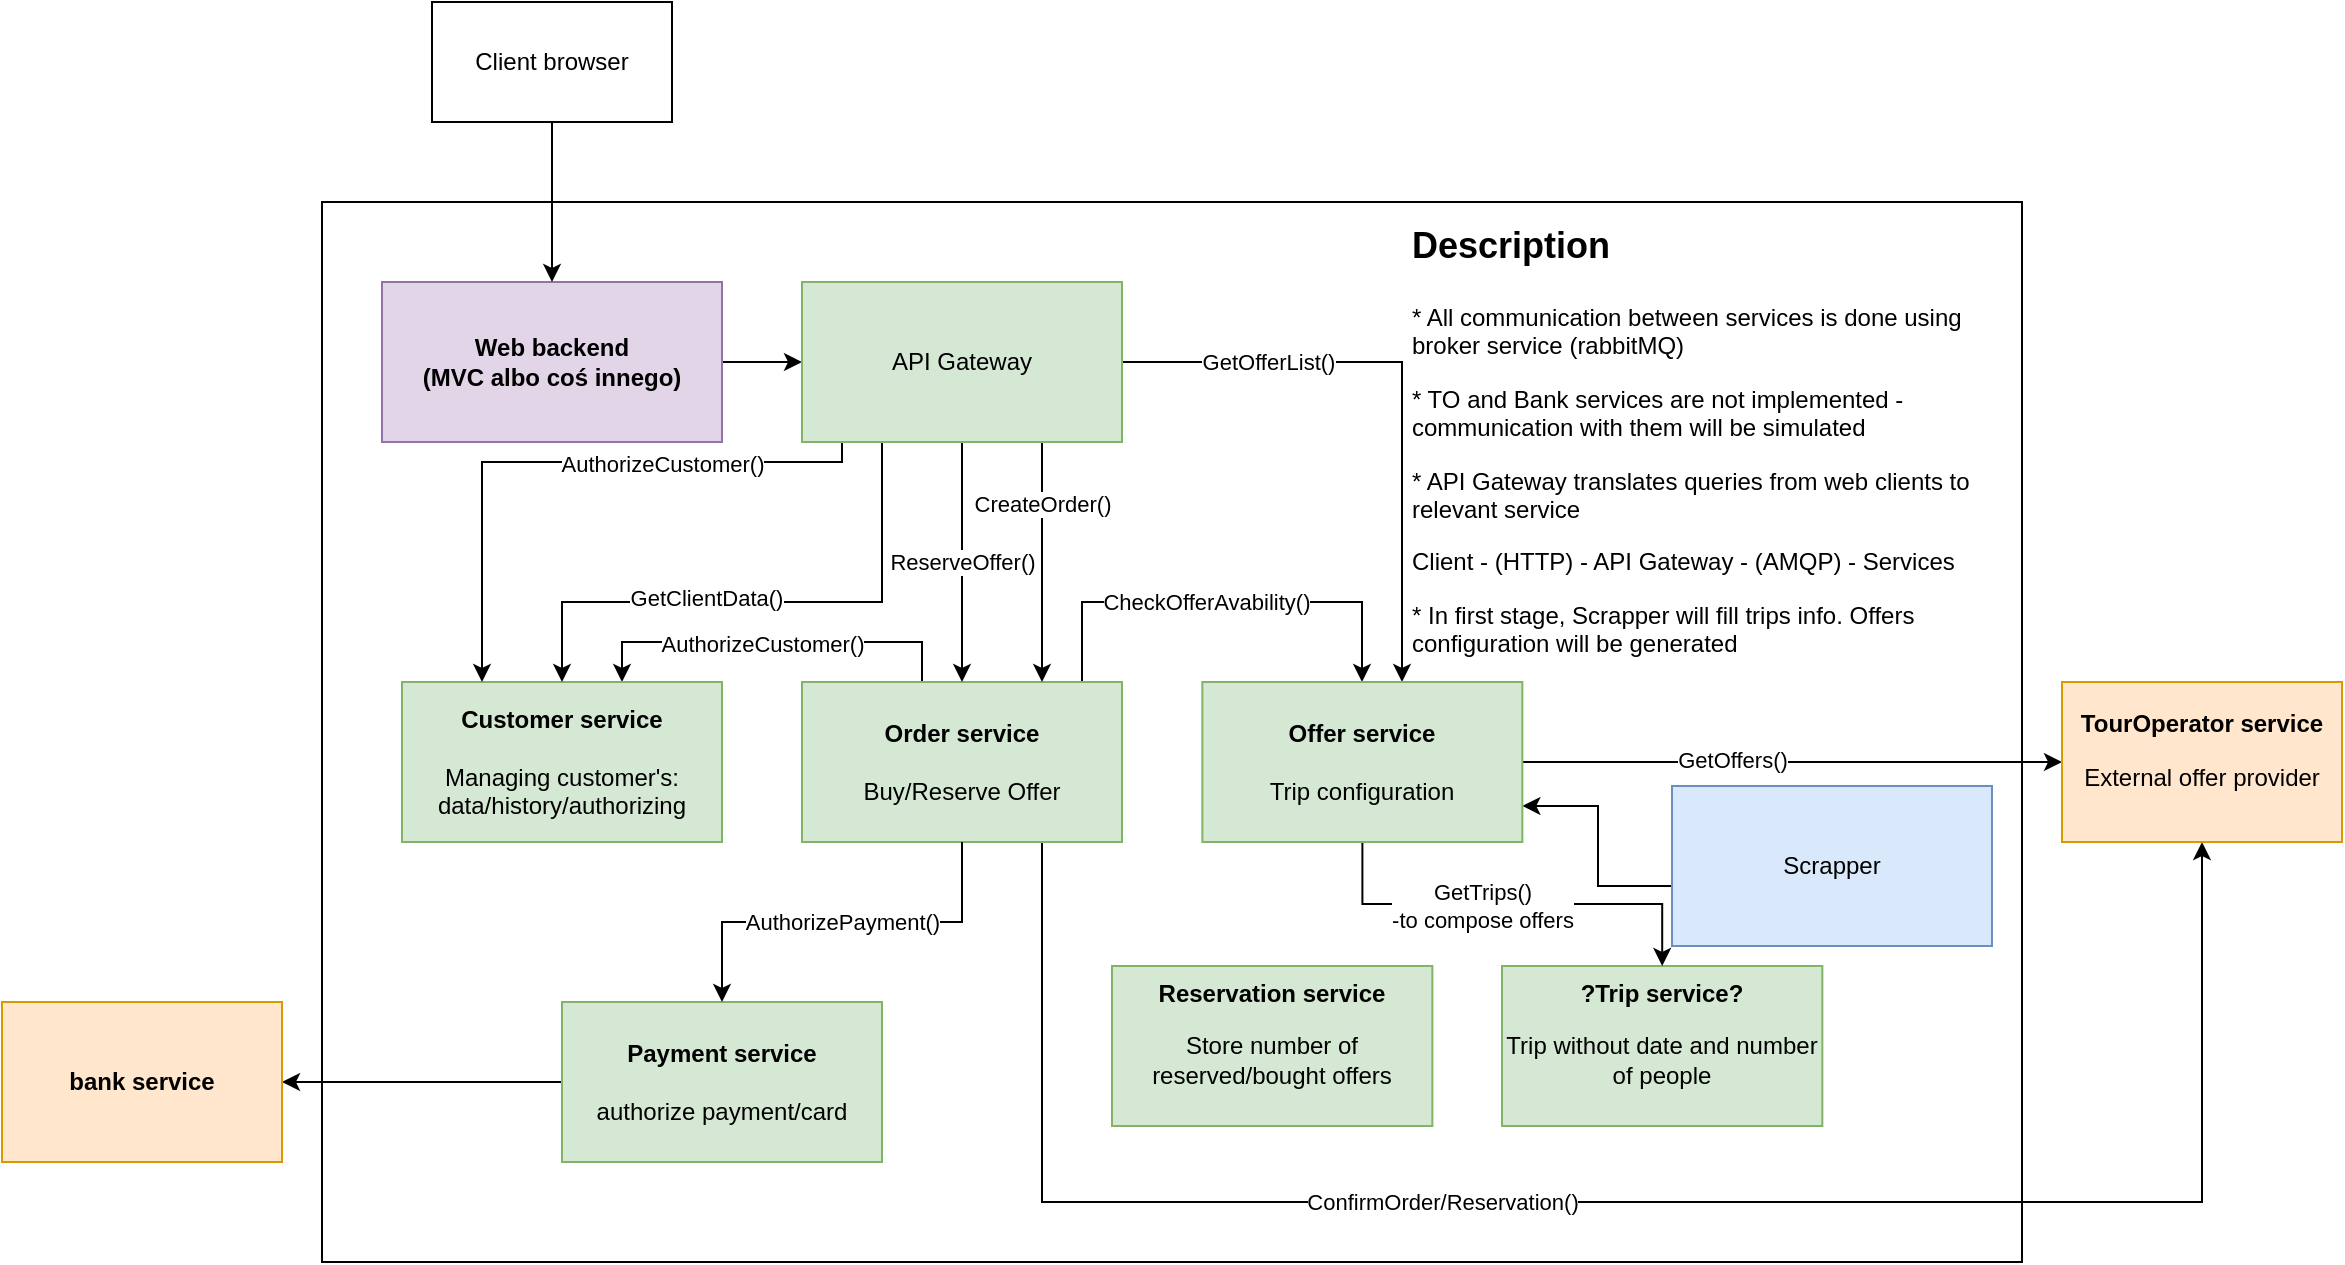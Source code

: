 <mxfile version="17.4.0" type="github">
  <diagram id="kO__wrCLHh8eWBU0QF4_" name="Page-1">
    <mxGraphModel dx="2885" dy="1744" grid="1" gridSize="10" guides="1" tooltips="1" connect="1" arrows="1" fold="1" page="1" pageScale="1" pageWidth="850" pageHeight="1100" math="0" shadow="0">
      <root>
        <mxCell id="0" />
        <mxCell id="1" parent="0" />
        <mxCell id="ezrv8BM9sVap5lZGodFx-9" value="" style="rounded=0;whiteSpace=wrap;html=1;fillColor=none;" parent="1" vertex="1">
          <mxGeometry x="-1280" y="-840" width="850" height="530" as="geometry" />
        </mxCell>
        <mxCell id="ciQ16A8ldrNPRgCq4L7F-5" style="edgeStyle=orthogonalEdgeStyle;rounded=0;orthogonalLoop=1;jettySize=auto;html=1;" parent="1" source="ezrv8BM9sVap5lZGodFx-1" target="ciQ16A8ldrNPRgCq4L7F-1" edge="1">
          <mxGeometry relative="1" as="geometry" />
        </mxCell>
        <mxCell id="ezrv8BM9sVap5lZGodFx-1" value="&lt;b&gt;Web backend&lt;br&gt;(MVC albo coś innego)&lt;br&gt;&lt;/b&gt;" style="rounded=0;whiteSpace=wrap;html=1;fillColor=#e1d5e7;strokeColor=#9673a6;" parent="1" vertex="1">
          <mxGeometry x="-1250" y="-800" width="170" height="80" as="geometry" />
        </mxCell>
        <mxCell id="FXThsR5IkIlW8cSpPoi2-4" style="edgeStyle=orthogonalEdgeStyle;rounded=0;orthogonalLoop=1;jettySize=auto;html=1;" parent="1" source="ezrv8BM9sVap5lZGodFx-5" target="FXThsR5IkIlW8cSpPoi2-3" edge="1">
          <mxGeometry relative="1" as="geometry" />
        </mxCell>
        <mxCell id="ezrv8BM9sVap5lZGodFx-5" value="&lt;b&gt;Payment service&lt;/b&gt;&lt;br&gt;&lt;br&gt;authorize payment/card" style="rounded=0;whiteSpace=wrap;html=1;fillColor=#d5e8d4;strokeColor=#82b366;" parent="1" vertex="1">
          <mxGeometry x="-1160" y="-440" width="160" height="80" as="geometry" />
        </mxCell>
        <mxCell id="53pI2VVZi_R9F05QZi0w-4" style="edgeStyle=orthogonalEdgeStyle;rounded=0;orthogonalLoop=1;jettySize=auto;html=1;exitX=1;exitY=0.5;exitDx=0;exitDy=0;" parent="1" source="ezrv8BM9sVap5lZGodFx-3" target="ezrv8BM9sVap5lZGodFx-7" edge="1">
          <mxGeometry relative="1" as="geometry">
            <mxPoint x="-740.0" y="-410" as="targetPoint" />
          </mxGeometry>
        </mxCell>
        <mxCell id="53pI2VVZi_R9F05QZi0w-7" value="GetOffers()" style="edgeLabel;html=1;align=center;verticalAlign=middle;resizable=0;points=[];" parent="53pI2VVZi_R9F05QZi0w-4" vertex="1" connectable="0">
          <mxGeometry x="-0.226" y="1" relative="1" as="geometry">
            <mxPoint as="offset" />
          </mxGeometry>
        </mxCell>
        <mxCell id="53pI2VVZi_R9F05QZi0w-12" style="edgeStyle=orthogonalEdgeStyle;rounded=0;orthogonalLoop=1;jettySize=auto;html=1;" parent="1" target="ezrv8BM9sVap5lZGodFx-3" edge="1">
          <mxGeometry relative="1" as="geometry">
            <Array as="points">
              <mxPoint x="-900" y="-600" />
              <mxPoint x="-900" y="-640" />
              <mxPoint x="-760" y="-640" />
            </Array>
            <mxPoint x="-980" y="-600" as="sourcePoint" />
            <mxPoint x="-740" y="-600" as="targetPoint" />
          </mxGeometry>
        </mxCell>
        <mxCell id="ciQ16A8ldrNPRgCq4L7F-13" value="CheckOfferAvability()" style="edgeLabel;html=1;align=center;verticalAlign=middle;resizable=0;points=[];" parent="53pI2VVZi_R9F05QZi0w-12" vertex="1" connectable="0">
          <mxGeometry x="0.213" relative="1" as="geometry">
            <mxPoint as="offset" />
          </mxGeometry>
        </mxCell>
        <mxCell id="53pI2VVZi_R9F05QZi0w-20" style="edgeStyle=orthogonalEdgeStyle;rounded=0;orthogonalLoop=1;jettySize=auto;html=1;" parent="1" source="ezrv8BM9sVap5lZGodFx-6" target="ezrv8BM9sVap5lZGodFx-7" edge="1">
          <mxGeometry relative="1" as="geometry">
            <mxPoint x="-939" y="-440" as="sourcePoint" />
            <mxPoint x="-140" y="-540" as="targetPoint" />
            <Array as="points">
              <mxPoint x="-920" y="-340" />
              <mxPoint x="-340" y="-340" />
            </Array>
          </mxGeometry>
        </mxCell>
        <mxCell id="53pI2VVZi_R9F05QZi0w-22" value="ConfirmOrder/Reservation()" style="edgeLabel;html=1;align=center;verticalAlign=middle;resizable=0;points=[];" parent="53pI2VVZi_R9F05QZi0w-20" vertex="1" connectable="0">
          <mxGeometry x="-0.202" relative="1" as="geometry">
            <mxPoint x="5" as="offset" />
          </mxGeometry>
        </mxCell>
        <mxCell id="ciQ16A8ldrNPRgCq4L7F-32" style="edgeStyle=orthogonalEdgeStyle;rounded=0;orthogonalLoop=1;jettySize=auto;html=1;fontSize=18;" parent="1" source="ezrv8BM9sVap5lZGodFx-6" target="53pI2VVZi_R9F05QZi0w-3" edge="1">
          <mxGeometry relative="1" as="geometry">
            <Array as="points">
              <mxPoint x="-980" y="-620" />
              <mxPoint x="-1130" y="-620" />
            </Array>
          </mxGeometry>
        </mxCell>
        <mxCell id="ciQ16A8ldrNPRgCq4L7F-33" value="&lt;span style=&quot;font-size: 11px&quot;&gt;AuthorizeCustomer()&lt;/span&gt;" style="edgeLabel;html=1;align=center;verticalAlign=middle;resizable=0;points=[];fontSize=18;" parent="ciQ16A8ldrNPRgCq4L7F-32" vertex="1" connectable="0">
          <mxGeometry x="0.16" y="-1" relative="1" as="geometry">
            <mxPoint x="10" as="offset" />
          </mxGeometry>
        </mxCell>
        <mxCell id="ezrv8BM9sVap5lZGodFx-6" value="&lt;b&gt;Order service&lt;/b&gt;&lt;br&gt;&lt;br&gt;Buy/Reserve Offer" style="rounded=0;whiteSpace=wrap;html=1;fillColor=#d5e8d4;strokeColor=#82b366;" parent="1" vertex="1">
          <mxGeometry x="-1040" y="-600" width="160" height="80" as="geometry" />
        </mxCell>
        <mxCell id="ezrv8BM9sVap5lZGodFx-7" value="&lt;b&gt;TourOperator service&lt;/b&gt;&lt;br&gt;&lt;p&gt;External offer provider&lt;/p&gt;" style="rounded=0;whiteSpace=wrap;html=1;fillColor=#ffe6cc;strokeColor=#d79b00;" parent="1" vertex="1">
          <mxGeometry x="-410" y="-600" width="140" height="80" as="geometry" />
        </mxCell>
        <mxCell id="FXThsR5IkIlW8cSpPoi2-2" style="edgeStyle=orthogonalEdgeStyle;rounded=0;orthogonalLoop=1;jettySize=auto;html=1;" parent="1" source="ezrv8BM9sVap5lZGodFx-10" target="ezrv8BM9sVap5lZGodFx-3" edge="1">
          <mxGeometry relative="1" as="geometry">
            <Array as="points">
              <mxPoint x="-642" y="-498" />
              <mxPoint x="-642" y="-538" />
            </Array>
          </mxGeometry>
        </mxCell>
        <mxCell id="ezrv8BM9sVap5lZGodFx-10" value="Scrapper" style="rounded=0;whiteSpace=wrap;html=1;fillColor=#dae8fc;strokeColor=#6c8ebf;" parent="1" vertex="1">
          <mxGeometry x="-605" y="-548" width="160" height="80" as="geometry" />
        </mxCell>
        <mxCell id="53pI2VVZi_R9F05QZi0w-10" style="edgeStyle=orthogonalEdgeStyle;rounded=0;orthogonalLoop=1;jettySize=auto;html=1;" parent="1" source="ciQ16A8ldrNPRgCq4L7F-1" target="ezrv8BM9sVap5lZGodFx-6" edge="1">
          <mxGeometry relative="1" as="geometry">
            <Array as="points">
              <mxPoint x="-920" y="-630" />
              <mxPoint x="-920" y="-630" />
            </Array>
          </mxGeometry>
        </mxCell>
        <mxCell id="ciQ16A8ldrNPRgCq4L7F-15" value="CreateOrder()" style="edgeLabel;html=1;align=center;verticalAlign=middle;resizable=0;points=[];" parent="53pI2VVZi_R9F05QZi0w-10" vertex="1" connectable="0">
          <mxGeometry x="-0.078" y="1" relative="1" as="geometry">
            <mxPoint x="-1" y="-25" as="offset" />
          </mxGeometry>
        </mxCell>
        <mxCell id="53pI2VVZi_R9F05QZi0w-14" style="edgeStyle=orthogonalEdgeStyle;rounded=0;orthogonalLoop=1;jettySize=auto;html=1;" parent="1" source="ciQ16A8ldrNPRgCq4L7F-1" target="ezrv8BM9sVap5lZGodFx-6" edge="1">
          <mxGeometry relative="1" as="geometry">
            <Array as="points">
              <mxPoint x="-960" y="-620" />
              <mxPoint x="-960" y="-620" />
            </Array>
          </mxGeometry>
        </mxCell>
        <mxCell id="ciQ16A8ldrNPRgCq4L7F-18" value="ReserveOffer()" style="edgeLabel;html=1;align=center;verticalAlign=middle;resizable=0;points=[];" parent="53pI2VVZi_R9F05QZi0w-14" vertex="1" connectable="0">
          <mxGeometry x="-0.056" y="-2" relative="1" as="geometry">
            <mxPoint x="2" y="3" as="offset" />
          </mxGeometry>
        </mxCell>
        <mxCell id="53pI2VVZi_R9F05QZi0w-16" style="edgeStyle=orthogonalEdgeStyle;rounded=0;orthogonalLoop=1;jettySize=auto;html=1;" parent="1" source="ciQ16A8ldrNPRgCq4L7F-1" target="ezrv8BM9sVap5lZGodFx-3" edge="1">
          <mxGeometry relative="1" as="geometry">
            <Array as="points">
              <mxPoint x="-740" y="-760" />
            </Array>
          </mxGeometry>
        </mxCell>
        <mxCell id="53pI2VVZi_R9F05QZi0w-17" value="GetOfferList()" style="edgeLabel;html=1;align=center;verticalAlign=middle;resizable=0;points=[];" parent="53pI2VVZi_R9F05QZi0w-16" vertex="1" connectable="0">
          <mxGeometry x="-0.573" y="-2" relative="1" as="geometry">
            <mxPoint x="9" y="-2" as="offset" />
          </mxGeometry>
        </mxCell>
        <mxCell id="53pI2VVZi_R9F05QZi0w-3" value="&lt;b&gt;Customer service&lt;/b&gt;&lt;br&gt;&lt;br&gt;Managing customer&#39;s: data/history/authorizing" style="rounded=0;whiteSpace=wrap;html=1;fillColor=#d5e8d4;strokeColor=#82b366;" parent="1" vertex="1">
          <mxGeometry x="-1240" y="-600" width="160" height="80" as="geometry" />
        </mxCell>
        <mxCell id="53pI2VVZi_R9F05QZi0w-18" value="&lt;b&gt;?Trip service?&lt;/b&gt;&lt;br&gt;&lt;p&gt;Trip without date and number of people&lt;/p&gt;" style="rounded=0;whiteSpace=wrap;html=1;fillColor=#d5e8d4;strokeColor=#82b366;" parent="1" vertex="1">
          <mxGeometry x="-690" y="-458" width="160.17" height="80" as="geometry" />
        </mxCell>
        <mxCell id="FXThsR5IkIlW8cSpPoi2-3" value="&lt;b&gt;bank service&lt;/b&gt;&lt;br&gt;" style="rounded=0;whiteSpace=wrap;html=1;fillColor=#ffe6cc;strokeColor=#d79b00;" parent="1" vertex="1">
          <mxGeometry x="-1440" y="-440" width="140" height="80" as="geometry" />
        </mxCell>
        <mxCell id="ciQ16A8ldrNPRgCq4L7F-19" style="edgeStyle=orthogonalEdgeStyle;rounded=0;orthogonalLoop=1;jettySize=auto;html=1;" parent="1" source="ciQ16A8ldrNPRgCq4L7F-1" target="53pI2VVZi_R9F05QZi0w-3" edge="1">
          <mxGeometry relative="1" as="geometry">
            <Array as="points">
              <mxPoint x="-1020" y="-710" />
              <mxPoint x="-1200" y="-710" />
            </Array>
          </mxGeometry>
        </mxCell>
        <mxCell id="ciQ16A8ldrNPRgCq4L7F-20" value="AuthorizeCustomer()" style="edgeLabel;html=1;align=center;verticalAlign=middle;resizable=0;points=[];" parent="ciQ16A8ldrNPRgCq4L7F-19" vertex="1" connectable="0">
          <mxGeometry x="0.002" y="1" relative="1" as="geometry">
            <mxPoint x="50" as="offset" />
          </mxGeometry>
        </mxCell>
        <mxCell id="ciQ16A8ldrNPRgCq4L7F-25" style="edgeStyle=orthogonalEdgeStyle;rounded=0;orthogonalLoop=1;jettySize=auto;html=1;" parent="1" source="ciQ16A8ldrNPRgCq4L7F-1" target="53pI2VVZi_R9F05QZi0w-3" edge="1">
          <mxGeometry relative="1" as="geometry">
            <Array as="points">
              <mxPoint x="-1000" y="-640" />
              <mxPoint x="-1160" y="-640" />
            </Array>
          </mxGeometry>
        </mxCell>
        <mxCell id="ciQ16A8ldrNPRgCq4L7F-26" value="GetClientData()" style="edgeLabel;html=1;align=center;verticalAlign=middle;resizable=0;points=[];" parent="ciQ16A8ldrNPRgCq4L7F-25" vertex="1" connectable="0">
          <mxGeometry x="0.205" y="-2" relative="1" as="geometry">
            <mxPoint as="offset" />
          </mxGeometry>
        </mxCell>
        <mxCell id="ciQ16A8ldrNPRgCq4L7F-1" value="API Gateway" style="rounded=0;whiteSpace=wrap;html=1;fillColor=#d5e8d4;strokeColor=#82b366;" parent="1" vertex="1">
          <mxGeometry x="-1040" y="-800" width="160" height="80" as="geometry" />
        </mxCell>
        <mxCell id="ciQ16A8ldrNPRgCq4L7F-4" style="edgeStyle=orthogonalEdgeStyle;rounded=0;orthogonalLoop=1;jettySize=auto;html=1;" parent="1" source="ciQ16A8ldrNPRgCq4L7F-2" target="ezrv8BM9sVap5lZGodFx-1" edge="1">
          <mxGeometry relative="1" as="geometry" />
        </mxCell>
        <mxCell id="ciQ16A8ldrNPRgCq4L7F-2" value="Client browser" style="rounded=0;whiteSpace=wrap;html=1;" parent="1" vertex="1">
          <mxGeometry x="-1225" y="-940" width="120" height="60" as="geometry" />
        </mxCell>
        <mxCell id="ciQ16A8ldrNPRgCq4L7F-9" style="edgeStyle=orthogonalEdgeStyle;rounded=0;orthogonalLoop=1;jettySize=auto;html=1;" parent="1" source="ezrv8BM9sVap5lZGodFx-6" target="ezrv8BM9sVap5lZGodFx-5" edge="1">
          <mxGeometry relative="1" as="geometry" />
        </mxCell>
        <mxCell id="ciQ16A8ldrNPRgCq4L7F-12" value="AuthorizePayment()" style="edgeLabel;html=1;align=center;verticalAlign=middle;resizable=0;points=[];" parent="ciQ16A8ldrNPRgCq4L7F-9" vertex="1" connectable="0">
          <mxGeometry x="0.022" y="-1" relative="1" as="geometry">
            <mxPoint x="2" y="1" as="offset" />
          </mxGeometry>
        </mxCell>
        <mxCell id="ciQ16A8ldrNPRgCq4L7F-23" style="edgeStyle=orthogonalEdgeStyle;rounded=0;orthogonalLoop=1;jettySize=auto;html=1;" parent="1" source="ezrv8BM9sVap5lZGodFx-3" target="53pI2VVZi_R9F05QZi0w-18" edge="1">
          <mxGeometry relative="1" as="geometry" />
        </mxCell>
        <mxCell id="ciQ16A8ldrNPRgCq4L7F-24" value="GetTrips()&lt;br&gt;-to compose offers" style="edgeLabel;html=1;align=center;verticalAlign=middle;resizable=0;points=[];" parent="ciQ16A8ldrNPRgCq4L7F-23" vertex="1" connectable="0">
          <mxGeometry x="-0.263" y="-1" relative="1" as="geometry">
            <mxPoint x="13" as="offset" />
          </mxGeometry>
        </mxCell>
        <mxCell id="ezrv8BM9sVap5lZGodFx-3" value="&lt;b&gt;Offer service&lt;/b&gt;&lt;br&gt;&lt;br&gt;Trip configuration" style="rounded=0;whiteSpace=wrap;html=1;fillColor=#d5e8d4;strokeColor=#82b366;" parent="1" vertex="1">
          <mxGeometry x="-839.83" y="-600" width="160" height="80" as="geometry" />
        </mxCell>
        <mxCell id="ciQ16A8ldrNPRgCq4L7F-27" value="&lt;h1&gt;&lt;font style=&quot;font-size: 18px&quot;&gt;Description&lt;/font&gt;&lt;/h1&gt;&lt;p&gt;* All communication between services is done using broker service (rabbitMQ)&lt;/p&gt;&lt;p&gt;* TO and Bank services are not implemented - communication with them will be simulated&amp;nbsp;&lt;/p&gt;&lt;p&gt;* API Gateway translates queries from web clients to relevant service&lt;/p&gt;&lt;p&gt;Client - (HTTP) - API Gateway - (AMQP) - Services&lt;/p&gt;&lt;p&gt;* In first stage, Scrapper will fill trips info. Offers configuration will be generated&lt;/p&gt;" style="text;html=1;strokeColor=none;fillColor=none;spacing=5;spacingTop=-20;whiteSpace=wrap;overflow=hidden;rounded=0;" parent="1" vertex="1">
          <mxGeometry x="-740" y="-840" width="310" height="240" as="geometry" />
        </mxCell>
        <mxCell id="KAAXwzxbDOeGJ2B8r-yM-1" value="&lt;b&gt;Reservation service&lt;/b&gt;&lt;br&gt;&lt;p&gt;Store number of reserved/bought offers&lt;/p&gt;" style="rounded=0;whiteSpace=wrap;html=1;fillColor=#d5e8d4;strokeColor=#82b366;" vertex="1" parent="1">
          <mxGeometry x="-885" y="-458" width="160.17" height="80" as="geometry" />
        </mxCell>
      </root>
    </mxGraphModel>
  </diagram>
</mxfile>
